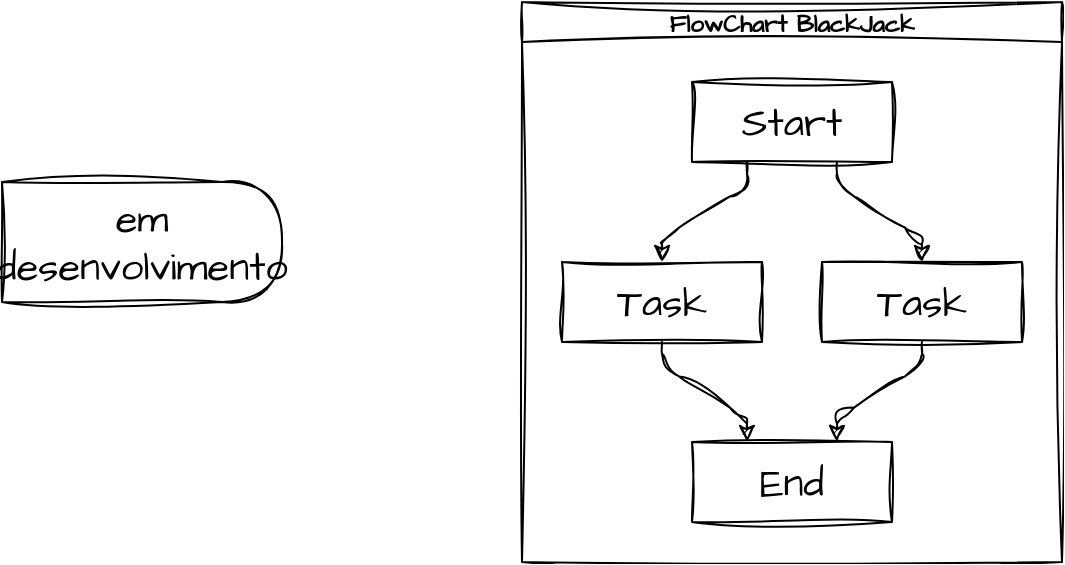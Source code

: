 <mxfile>
    <diagram id="DJYPZipczvuoGlcLDi-M" name="Page-2">
        <mxGraphModel dx="887" dy="336" grid="1" gridSize="10" guides="1" tooltips="1" connect="1" arrows="1" fold="1" page="1" pageScale="1" pageWidth="850" pageHeight="1100" math="0" shadow="0">
            <root>
                <mxCell id="0"/>
                <mxCell id="1" parent="0"/>
                <mxCell id="S4bd6C2nDkduxDMEbOqK-1" value="FlowChart BlackJack" style="swimlane;startSize=20;horizontal=1;childLayout=flowLayout;flowOrientation=north;resizable=0;interRankCellSpacing=50;containerType=tree;fontSize=12;sketch=1;hachureGap=4;jiggle=2;curveFitting=1;fontFamily=Architects Daughter;fontSource=https%3A%2F%2Ffonts.googleapis.com%2Fcss%3Ffamily%3DArchitects%2BDaughter;" vertex="1" parent="1">
                    <mxGeometry x="320" y="40" width="270" height="280" as="geometry"/>
                </mxCell>
                <mxCell id="S4bd6C2nDkduxDMEbOqK-2" value="Start" style="whiteSpace=wrap;html=1;sketch=1;hachureGap=4;jiggle=2;curveFitting=1;fontFamily=Architects Daughter;fontSource=https%3A%2F%2Ffonts.googleapis.com%2Fcss%3Ffamily%3DArchitects%2BDaughter;fontSize=20;" vertex="1" parent="S4bd6C2nDkduxDMEbOqK-1">
                    <mxGeometry x="85" y="40" width="100" height="40" as="geometry"/>
                </mxCell>
                <mxCell id="S4bd6C2nDkduxDMEbOqK-3" value="Task" style="whiteSpace=wrap;html=1;sketch=1;hachureGap=4;jiggle=2;curveFitting=1;fontFamily=Architects Daughter;fontSource=https%3A%2F%2Ffonts.googleapis.com%2Fcss%3Ffamily%3DArchitects%2BDaughter;fontSize=20;" vertex="1" parent="S4bd6C2nDkduxDMEbOqK-1">
                    <mxGeometry x="20" y="130" width="100" height="40" as="geometry"/>
                </mxCell>
                <mxCell id="S4bd6C2nDkduxDMEbOqK-4" value="" style="html=1;rounded=1;curved=0;sourcePerimeterSpacing=0;targetPerimeterSpacing=0;startSize=6;endSize=6;sketch=1;hachureGap=4;jiggle=2;curveFitting=1;fontFamily=Architects Daughter;fontSource=https%3A%2F%2Ffonts.googleapis.com%2Fcss%3Ffamily%3DArchitects%2BDaughter;fontSize=16;noEdgeStyle=1;orthogonal=1;" edge="1" parent="S4bd6C2nDkduxDMEbOqK-1" source="S4bd6C2nDkduxDMEbOqK-2" target="S4bd6C2nDkduxDMEbOqK-3">
                    <mxGeometry relative="1" as="geometry">
                        <Array as="points">
                            <mxPoint x="112.5" y="92"/>
                            <mxPoint x="70" y="118"/>
                        </Array>
                    </mxGeometry>
                </mxCell>
                <mxCell id="S4bd6C2nDkduxDMEbOqK-5" value="Task" style="whiteSpace=wrap;html=1;sketch=1;hachureGap=4;jiggle=2;curveFitting=1;fontFamily=Architects Daughter;fontSource=https%3A%2F%2Ffonts.googleapis.com%2Fcss%3Ffamily%3DArchitects%2BDaughter;fontSize=20;" vertex="1" parent="S4bd6C2nDkduxDMEbOqK-1">
                    <mxGeometry x="150" y="130" width="100" height="40" as="geometry"/>
                </mxCell>
                <mxCell id="S4bd6C2nDkduxDMEbOqK-6" value="" style="html=1;rounded=1;curved=0;sourcePerimeterSpacing=0;targetPerimeterSpacing=0;startSize=6;endSize=6;sketch=1;hachureGap=4;jiggle=2;curveFitting=1;fontFamily=Architects Daughter;fontSource=https%3A%2F%2Ffonts.googleapis.com%2Fcss%3Ffamily%3DArchitects%2BDaughter;fontSize=16;noEdgeStyle=1;orthogonal=1;" edge="1" parent="S4bd6C2nDkduxDMEbOqK-1" source="S4bd6C2nDkduxDMEbOqK-2" target="S4bd6C2nDkduxDMEbOqK-5">
                    <mxGeometry relative="1" as="geometry">
                        <Array as="points">
                            <mxPoint x="157.5" y="92"/>
                            <mxPoint x="200" y="118"/>
                        </Array>
                    </mxGeometry>
                </mxCell>
                <mxCell id="S4bd6C2nDkduxDMEbOqK-7" value="End" style="whiteSpace=wrap;html=1;sketch=1;hachureGap=4;jiggle=2;curveFitting=1;fontFamily=Architects Daughter;fontSource=https%3A%2F%2Ffonts.googleapis.com%2Fcss%3Ffamily%3DArchitects%2BDaughter;fontSize=20;" vertex="1" parent="S4bd6C2nDkduxDMEbOqK-1">
                    <mxGeometry x="85" y="220" width="100" height="40" as="geometry"/>
                </mxCell>
                <mxCell id="S4bd6C2nDkduxDMEbOqK-8" value="" style="html=1;rounded=1;curved=0;sourcePerimeterSpacing=0;targetPerimeterSpacing=0;startSize=6;endSize=6;sketch=1;hachureGap=4;jiggle=2;curveFitting=1;fontFamily=Architects Daughter;fontSource=https%3A%2F%2Ffonts.googleapis.com%2Fcss%3Ffamily%3DArchitects%2BDaughter;fontSize=16;noEdgeStyle=1;orthogonal=1;" edge="1" parent="S4bd6C2nDkduxDMEbOqK-1" source="S4bd6C2nDkduxDMEbOqK-3" target="S4bd6C2nDkduxDMEbOqK-7">
                    <mxGeometry relative="1" as="geometry">
                        <Array as="points">
                            <mxPoint x="70" y="182"/>
                            <mxPoint x="112.5" y="208"/>
                        </Array>
                    </mxGeometry>
                </mxCell>
                <mxCell id="S4bd6C2nDkduxDMEbOqK-9" value="" style="html=1;rounded=1;curved=0;sourcePerimeterSpacing=0;targetPerimeterSpacing=0;startSize=6;endSize=6;sketch=1;hachureGap=4;jiggle=2;curveFitting=1;fontFamily=Architects Daughter;fontSource=https%3A%2F%2Ffonts.googleapis.com%2Fcss%3Ffamily%3DArchitects%2BDaughter;fontSize=16;noEdgeStyle=1;orthogonal=1;" edge="1" parent="S4bd6C2nDkduxDMEbOqK-1" source="S4bd6C2nDkduxDMEbOqK-5" target="S4bd6C2nDkduxDMEbOqK-7">
                    <mxGeometry relative="1" as="geometry">
                        <Array as="points">
                            <mxPoint x="200" y="182"/>
                            <mxPoint x="157.5" y="208"/>
                        </Array>
                    </mxGeometry>
                </mxCell>
                <mxCell id="S4bd6C2nDkduxDMEbOqK-10" value="em desenvolvimento" style="shape=delay;whiteSpace=wrap;html=1;sketch=1;hachureGap=4;jiggle=2;curveFitting=1;fontFamily=Architects Daughter;fontSource=https%3A%2F%2Ffonts.googleapis.com%2Fcss%3Ffamily%3DArchitects%2BDaughter;fontSize=20;" vertex="1" parent="1">
                    <mxGeometry x="60" y="130" width="140" height="60" as="geometry"/>
                </mxCell>
            </root>
        </mxGraphModel>
    </diagram>
</mxfile>